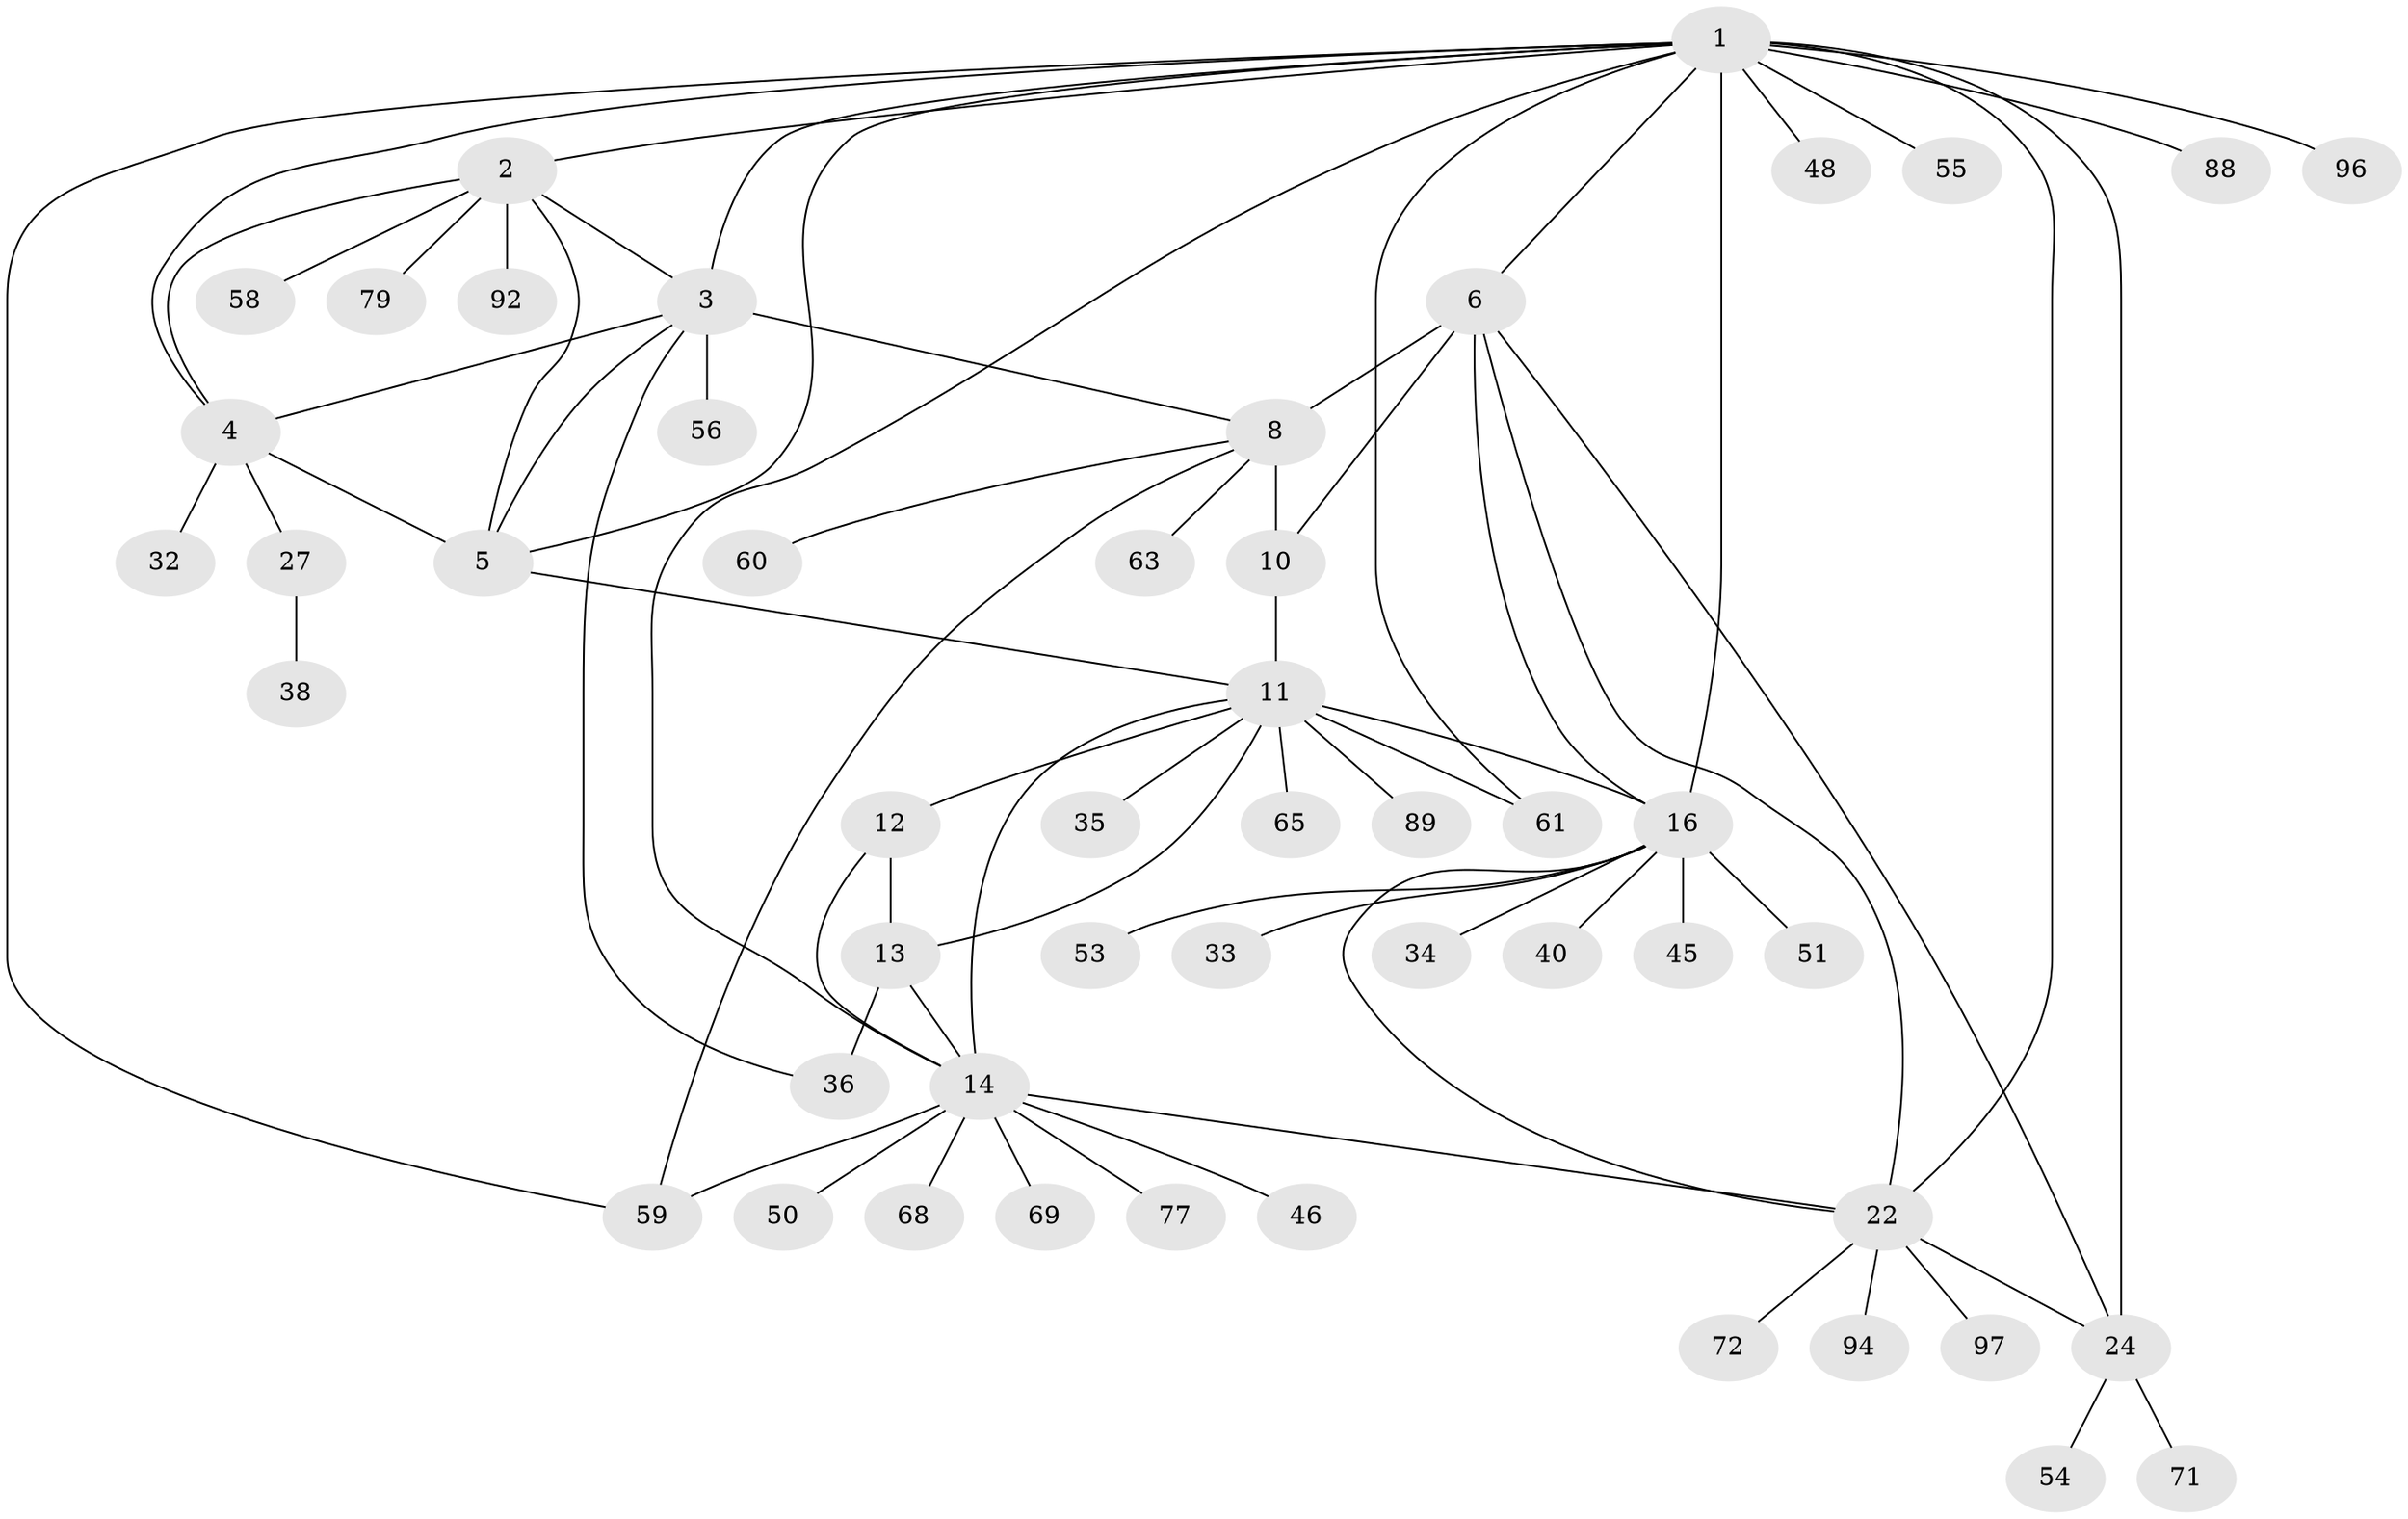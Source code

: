 // original degree distribution, {11: 0.01, 7: 0.04, 6: 0.03, 10: 0.05, 5: 0.03, 8: 0.04, 4: 0.04, 12: 0.02, 1: 0.57, 3: 0.05, 2: 0.12}
// Generated by graph-tools (version 1.1) at 2025/15/03/09/25 04:15:49]
// undirected, 50 vertices, 73 edges
graph export_dot {
graph [start="1"]
  node [color=gray90,style=filled];
  1 [super="+23+37"];
  2;
  3;
  4;
  5 [super="+43+26+90+100+83"];
  6 [super="+30+7+74"];
  8 [super="+9"];
  10;
  11 [super="+19+15"];
  12;
  13 [super="+78+91+28"];
  14;
  16 [super="+52+20+66+80+84+17+42"];
  22 [super="+47"];
  24;
  27 [super="+64"];
  32;
  33;
  34;
  35;
  36 [super="+76"];
  38;
  40;
  45;
  46;
  48;
  50;
  51;
  53;
  54;
  55;
  56;
  58;
  59 [super="+67"];
  60;
  61;
  63;
  65;
  68;
  69;
  71;
  72;
  77;
  79;
  88;
  89;
  92;
  94;
  96;
  97 [super="+99"];
  1 -- 2;
  1 -- 3;
  1 -- 4;
  1 -- 5;
  1 -- 16 [weight=3];
  1 -- 61;
  1 -- 88;
  1 -- 96;
  1 -- 6 [weight=2];
  1 -- 14;
  1 -- 48;
  1 -- 22 [weight=2];
  1 -- 55;
  1 -- 24 [weight=2];
  1 -- 59;
  2 -- 3;
  2 -- 4;
  2 -- 5;
  2 -- 58;
  2 -- 79;
  2 -- 92;
  3 -- 4;
  3 -- 5;
  3 -- 8;
  3 -- 56;
  3 -- 36;
  4 -- 5;
  4 -- 27;
  4 -- 32;
  5 -- 11;
  6 -- 8 [weight=4];
  6 -- 10 [weight=2];
  6 -- 22;
  6 -- 24;
  6 -- 16;
  8 -- 10 [weight=2];
  8 -- 59;
  8 -- 60;
  8 -- 63;
  10 -- 11;
  11 -- 12 [weight=2];
  11 -- 13 [weight=2];
  11 -- 14 [weight=2];
  11 -- 16 [weight=5];
  11 -- 35;
  11 -- 61;
  11 -- 65;
  11 -- 89;
  12 -- 13;
  12 -- 14;
  13 -- 14;
  13 -- 36;
  14 -- 22;
  14 -- 46;
  14 -- 50;
  14 -- 68;
  14 -- 69;
  14 -- 77;
  14 -- 59;
  16 -- 34;
  16 -- 40;
  16 -- 45;
  16 -- 53;
  16 -- 22;
  16 -- 33;
  16 -- 51;
  22 -- 24;
  22 -- 72;
  22 -- 94;
  22 -- 97;
  24 -- 54;
  24 -- 71;
  27 -- 38;
}
